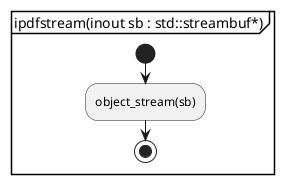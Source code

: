 @startuml ipdfstream
partition "ipdfstream(inout sb : std::streambuf*)" {
start
	:object_stream(sb);
stop
}
@enduml

@startuml take_footer
partition "take_footer()" {
start
	:seek_to_end();
	:seek_forward_head_of_line();
	:seek_forward_head_of_line();
	:seek_forward_head_of_line();

	' startxref
	:promise_token("startxref");

	' xref バイトオフセット
	:xref_byte_offset = take_integer_object() : std::streamoff;

	' %%EOF
	:promise({"\r\n", "\n", "\r"});
	:promise("%%EOF");

	' Cross Reference Table
	:seek(xref_byte_offset);
	:xref_table = take_xref_table();

	' Trailer
	:add_xref_table(xref_table);
	:return take_trailer();
stop
}
@enduml

@startuml take_xref_table
partition "take_xref_table()" {
start
	:this_xref_table : xref_table;
	:promise_token("xref");

	:ignore_if_present(any_whitespace_characters | comment);
	:first_object_number_pos = tell();
	:first_object_number = take_integer_object() : object_t;
	:number_of_entries = take_integer_object() : object_t;

	if (first_object_number + number_of_entries - 1 がオーバーフロー) then (y)
		:throw object_number_overflow_in_xref_table(first_object_number_pos, first_object_number, number_of_entries);
		stop
	endif

	:entry_offset = 0 : object_t;
	while (entry_offset < number_of_entries)
		:this_xref_table.insert(take_xref_entry(first_object_number + entry_offset));
		:++number_of_entries;
	endwhile
	:return this_xref_table;
stop
}
@enduml

@startuml take_xref_entry
partition "take_xref_entry(in object_number : object_t)" {
start
	:first_integer = take_integer_object();
	:second_integer = take_integer_object() : generation_t;

	:ignore_if_present(any_whitespace_characters | comment);
	:keyword_token_pos = tell();

	:keyword = take_token();

	if ("n" == keyword) then (y)
		:byte_offset = first_10_digitsを decltype(this_xref_entry.byte_offset) 型の整数に変換;
		:return xref_inuse_entry{object_number, generation_number, byte_offset};
	elseif ("f" == keyword)
		:next_free_object_number = first_10_digitsを object_t 型の整数に変換;
		:return xref_free_entry{object_number, generation_number, next_free_object_number};
	else
		:throw xref_entry_keyword_invalid(keyword_token_pos);
		stop
	endif
stop
}
@enduml

@startuml take_trailer
partition "take_trailer()" {
start
	:promise_token("trailer");

	:trailer_dictionary = take_dictionary_object();
	:return trailer_dictionary;
stop
}
@enduml
